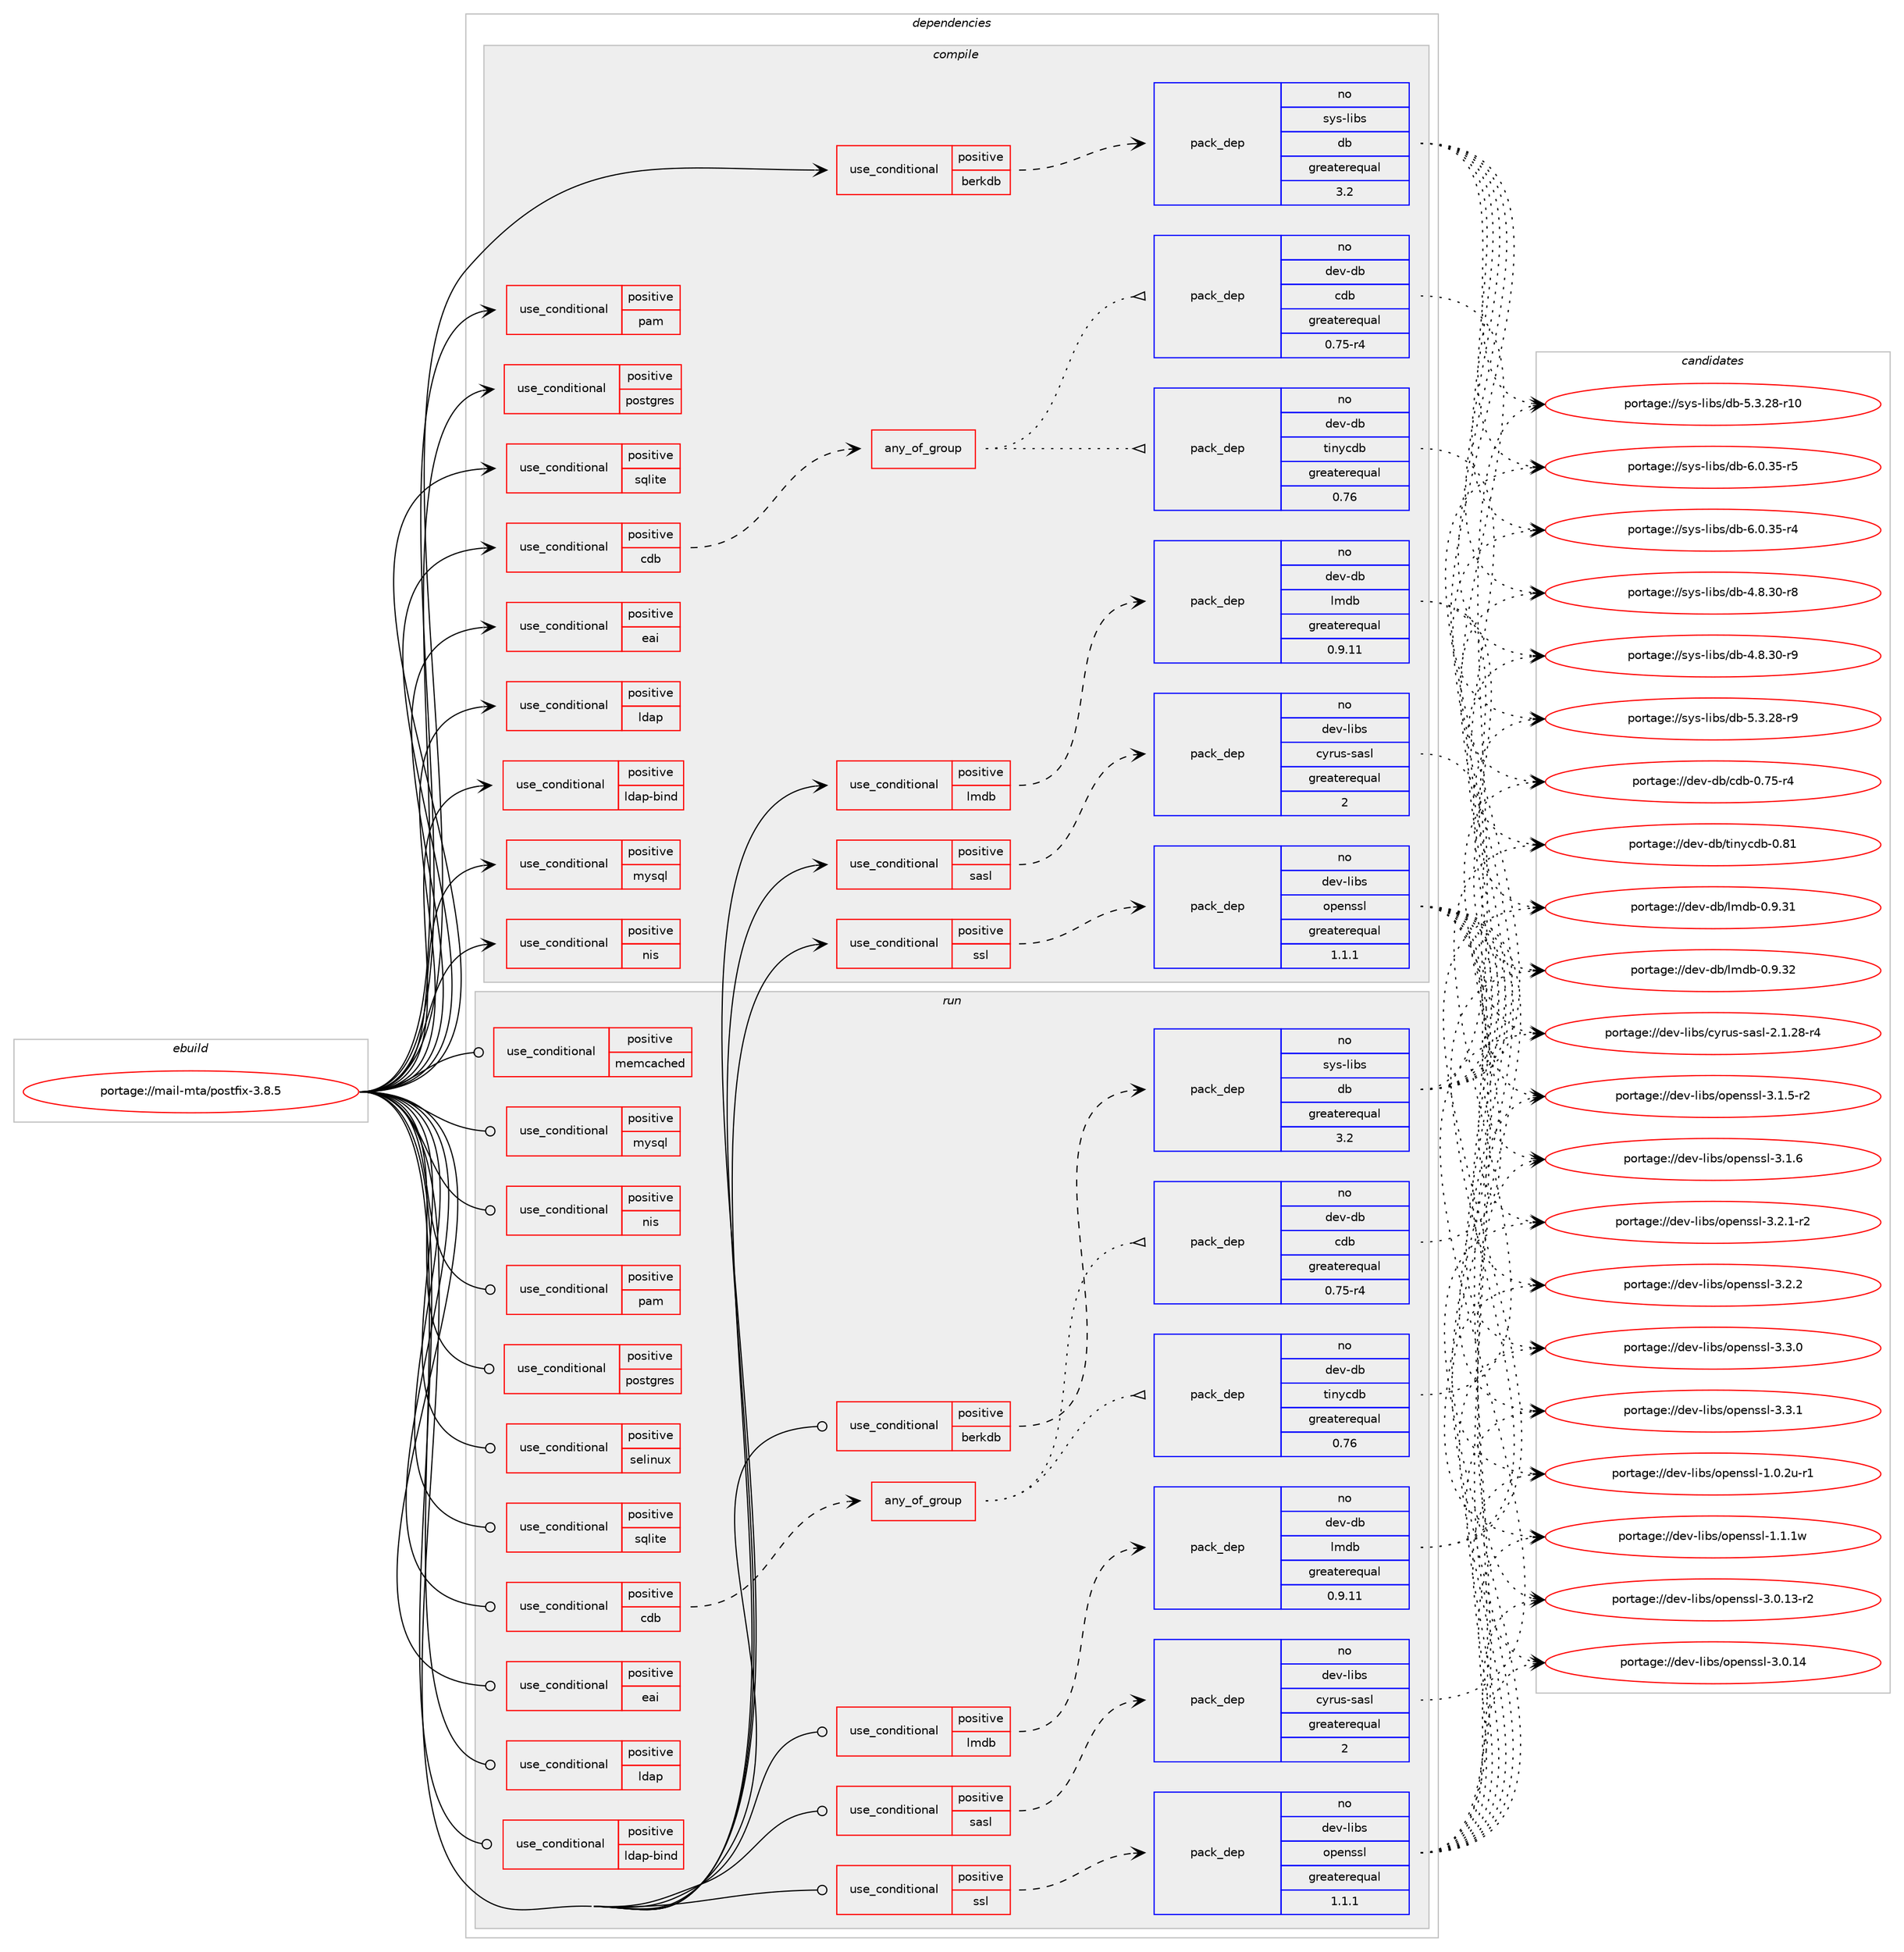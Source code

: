 digraph prolog {

# *************
# Graph options
# *************

newrank=true;
concentrate=true;
compound=true;
graph [rankdir=LR,fontname=Helvetica,fontsize=10,ranksep=1.5];#, ranksep=2.5, nodesep=0.2];
edge  [arrowhead=vee];
node  [fontname=Helvetica,fontsize=10];

# **********
# The ebuild
# **********

subgraph cluster_leftcol {
color=gray;
rank=same;
label=<<i>ebuild</i>>;
id [label="portage://mail-mta/postfix-3.8.5", color=red, width=4, href="../mail-mta/postfix-3.8.5.svg"];
}

# ****************
# The dependencies
# ****************

subgraph cluster_midcol {
color=gray;
label=<<i>dependencies</i>>;
subgraph cluster_compile {
fillcolor="#eeeeee";
style=filled;
label=<<i>compile</i>>;
subgraph cond69107 {
dependency147174 [label=<<TABLE BORDER="0" CELLBORDER="1" CELLSPACING="0" CELLPADDING="4"><TR><TD ROWSPAN="3" CELLPADDING="10">use_conditional</TD></TR><TR><TD>positive</TD></TR><TR><TD>berkdb</TD></TR></TABLE>>, shape=none, color=red];
subgraph pack75809 {
dependency147175 [label=<<TABLE BORDER="0" CELLBORDER="1" CELLSPACING="0" CELLPADDING="4" WIDTH="220"><TR><TD ROWSPAN="6" CELLPADDING="30">pack_dep</TD></TR><TR><TD WIDTH="110">no</TD></TR><TR><TD>sys-libs</TD></TR><TR><TD>db</TD></TR><TR><TD>greaterequal</TD></TR><TR><TD>3.2</TD></TR></TABLE>>, shape=none, color=blue];
}
dependency147174:e -> dependency147175:w [weight=20,style="dashed",arrowhead="vee"];
}
id:e -> dependency147174:w [weight=20,style="solid",arrowhead="vee"];
subgraph cond69108 {
dependency147176 [label=<<TABLE BORDER="0" CELLBORDER="1" CELLSPACING="0" CELLPADDING="4"><TR><TD ROWSPAN="3" CELLPADDING="10">use_conditional</TD></TR><TR><TD>positive</TD></TR><TR><TD>cdb</TD></TR></TABLE>>, shape=none, color=red];
subgraph any2105 {
dependency147177 [label=<<TABLE BORDER="0" CELLBORDER="1" CELLSPACING="0" CELLPADDING="4"><TR><TD CELLPADDING="10">any_of_group</TD></TR></TABLE>>, shape=none, color=red];subgraph pack75810 {
dependency147178 [label=<<TABLE BORDER="0" CELLBORDER="1" CELLSPACING="0" CELLPADDING="4" WIDTH="220"><TR><TD ROWSPAN="6" CELLPADDING="30">pack_dep</TD></TR><TR><TD WIDTH="110">no</TD></TR><TR><TD>dev-db</TD></TR><TR><TD>tinycdb</TD></TR><TR><TD>greaterequal</TD></TR><TR><TD>0.76</TD></TR></TABLE>>, shape=none, color=blue];
}
dependency147177:e -> dependency147178:w [weight=20,style="dotted",arrowhead="oinv"];
subgraph pack75811 {
dependency147179 [label=<<TABLE BORDER="0" CELLBORDER="1" CELLSPACING="0" CELLPADDING="4" WIDTH="220"><TR><TD ROWSPAN="6" CELLPADDING="30">pack_dep</TD></TR><TR><TD WIDTH="110">no</TD></TR><TR><TD>dev-db</TD></TR><TR><TD>cdb</TD></TR><TR><TD>greaterequal</TD></TR><TR><TD>0.75-r4</TD></TR></TABLE>>, shape=none, color=blue];
}
dependency147177:e -> dependency147179:w [weight=20,style="dotted",arrowhead="oinv"];
}
dependency147176:e -> dependency147177:w [weight=20,style="dashed",arrowhead="vee"];
}
id:e -> dependency147176:w [weight=20,style="solid",arrowhead="vee"];
subgraph cond69109 {
dependency147180 [label=<<TABLE BORDER="0" CELLBORDER="1" CELLSPACING="0" CELLPADDING="4"><TR><TD ROWSPAN="3" CELLPADDING="10">use_conditional</TD></TR><TR><TD>positive</TD></TR><TR><TD>eai</TD></TR></TABLE>>, shape=none, color=red];
# *** BEGIN UNKNOWN DEPENDENCY TYPE (TODO) ***
# dependency147180 -> package_dependency(portage://mail-mta/postfix-3.8.5,install,no,dev-libs,icu,none,[,,],any_same_slot,[])
# *** END UNKNOWN DEPENDENCY TYPE (TODO) ***

}
id:e -> dependency147180:w [weight=20,style="solid",arrowhead="vee"];
subgraph cond69110 {
dependency147181 [label=<<TABLE BORDER="0" CELLBORDER="1" CELLSPACING="0" CELLPADDING="4"><TR><TD ROWSPAN="3" CELLPADDING="10">use_conditional</TD></TR><TR><TD>positive</TD></TR><TR><TD>ldap</TD></TR></TABLE>>, shape=none, color=red];
# *** BEGIN UNKNOWN DEPENDENCY TYPE (TODO) ***
# dependency147181 -> package_dependency(portage://mail-mta/postfix-3.8.5,install,no,net-nds,openldap,none,[,,],any_same_slot,[])
# *** END UNKNOWN DEPENDENCY TYPE (TODO) ***

}
id:e -> dependency147181:w [weight=20,style="solid",arrowhead="vee"];
subgraph cond69111 {
dependency147182 [label=<<TABLE BORDER="0" CELLBORDER="1" CELLSPACING="0" CELLPADDING="4"><TR><TD ROWSPAN="3" CELLPADDING="10">use_conditional</TD></TR><TR><TD>positive</TD></TR><TR><TD>ldap-bind</TD></TR></TABLE>>, shape=none, color=red];
# *** BEGIN UNKNOWN DEPENDENCY TYPE (TODO) ***
# dependency147182 -> package_dependency(portage://mail-mta/postfix-3.8.5,install,no,net-nds,openldap,none,[,,],any_same_slot,[use(enable(sasl),none)])
# *** END UNKNOWN DEPENDENCY TYPE (TODO) ***

}
id:e -> dependency147182:w [weight=20,style="solid",arrowhead="vee"];
subgraph cond69112 {
dependency147183 [label=<<TABLE BORDER="0" CELLBORDER="1" CELLSPACING="0" CELLPADDING="4"><TR><TD ROWSPAN="3" CELLPADDING="10">use_conditional</TD></TR><TR><TD>positive</TD></TR><TR><TD>lmdb</TD></TR></TABLE>>, shape=none, color=red];
subgraph pack75812 {
dependency147184 [label=<<TABLE BORDER="0" CELLBORDER="1" CELLSPACING="0" CELLPADDING="4" WIDTH="220"><TR><TD ROWSPAN="6" CELLPADDING="30">pack_dep</TD></TR><TR><TD WIDTH="110">no</TD></TR><TR><TD>dev-db</TD></TR><TR><TD>lmdb</TD></TR><TR><TD>greaterequal</TD></TR><TR><TD>0.9.11</TD></TR></TABLE>>, shape=none, color=blue];
}
dependency147183:e -> dependency147184:w [weight=20,style="dashed",arrowhead="vee"];
}
id:e -> dependency147183:w [weight=20,style="solid",arrowhead="vee"];
subgraph cond69113 {
dependency147185 [label=<<TABLE BORDER="0" CELLBORDER="1" CELLSPACING="0" CELLPADDING="4"><TR><TD ROWSPAN="3" CELLPADDING="10">use_conditional</TD></TR><TR><TD>positive</TD></TR><TR><TD>mysql</TD></TR></TABLE>>, shape=none, color=red];
# *** BEGIN UNKNOWN DEPENDENCY TYPE (TODO) ***
# dependency147185 -> package_dependency(portage://mail-mta/postfix-3.8.5,install,no,dev-db,mysql-connector-c,none,[,,],[slot(0),equal],[])
# *** END UNKNOWN DEPENDENCY TYPE (TODO) ***

}
id:e -> dependency147185:w [weight=20,style="solid",arrowhead="vee"];
subgraph cond69114 {
dependency147186 [label=<<TABLE BORDER="0" CELLBORDER="1" CELLSPACING="0" CELLPADDING="4"><TR><TD ROWSPAN="3" CELLPADDING="10">use_conditional</TD></TR><TR><TD>positive</TD></TR><TR><TD>nis</TD></TR></TABLE>>, shape=none, color=red];
# *** BEGIN UNKNOWN DEPENDENCY TYPE (TODO) ***
# dependency147186 -> package_dependency(portage://mail-mta/postfix-3.8.5,install,no,net-libs,libnsl,none,[,,],any_same_slot,[])
# *** END UNKNOWN DEPENDENCY TYPE (TODO) ***

}
id:e -> dependency147186:w [weight=20,style="solid",arrowhead="vee"];
subgraph cond69115 {
dependency147187 [label=<<TABLE BORDER="0" CELLBORDER="1" CELLSPACING="0" CELLPADDING="4"><TR><TD ROWSPAN="3" CELLPADDING="10">use_conditional</TD></TR><TR><TD>positive</TD></TR><TR><TD>pam</TD></TR></TABLE>>, shape=none, color=red];
# *** BEGIN UNKNOWN DEPENDENCY TYPE (TODO) ***
# dependency147187 -> package_dependency(portage://mail-mta/postfix-3.8.5,install,no,sys-libs,pam,none,[,,],[],[])
# *** END UNKNOWN DEPENDENCY TYPE (TODO) ***

}
id:e -> dependency147187:w [weight=20,style="solid",arrowhead="vee"];
subgraph cond69116 {
dependency147188 [label=<<TABLE BORDER="0" CELLBORDER="1" CELLSPACING="0" CELLPADDING="4"><TR><TD ROWSPAN="3" CELLPADDING="10">use_conditional</TD></TR><TR><TD>positive</TD></TR><TR><TD>postgres</TD></TR></TABLE>>, shape=none, color=red];
# *** BEGIN UNKNOWN DEPENDENCY TYPE (TODO) ***
# dependency147188 -> package_dependency(portage://mail-mta/postfix-3.8.5,install,no,dev-db,postgresql,none,[,,],any_different_slot,[])
# *** END UNKNOWN DEPENDENCY TYPE (TODO) ***

}
id:e -> dependency147188:w [weight=20,style="solid",arrowhead="vee"];
subgraph cond69117 {
dependency147189 [label=<<TABLE BORDER="0" CELLBORDER="1" CELLSPACING="0" CELLPADDING="4"><TR><TD ROWSPAN="3" CELLPADDING="10">use_conditional</TD></TR><TR><TD>positive</TD></TR><TR><TD>sasl</TD></TR></TABLE>>, shape=none, color=red];
subgraph pack75813 {
dependency147190 [label=<<TABLE BORDER="0" CELLBORDER="1" CELLSPACING="0" CELLPADDING="4" WIDTH="220"><TR><TD ROWSPAN="6" CELLPADDING="30">pack_dep</TD></TR><TR><TD WIDTH="110">no</TD></TR><TR><TD>dev-libs</TD></TR><TR><TD>cyrus-sasl</TD></TR><TR><TD>greaterequal</TD></TR><TR><TD>2</TD></TR></TABLE>>, shape=none, color=blue];
}
dependency147189:e -> dependency147190:w [weight=20,style="dashed",arrowhead="vee"];
}
id:e -> dependency147189:w [weight=20,style="solid",arrowhead="vee"];
subgraph cond69118 {
dependency147191 [label=<<TABLE BORDER="0" CELLBORDER="1" CELLSPACING="0" CELLPADDING="4"><TR><TD ROWSPAN="3" CELLPADDING="10">use_conditional</TD></TR><TR><TD>positive</TD></TR><TR><TD>sqlite</TD></TR></TABLE>>, shape=none, color=red];
# *** BEGIN UNKNOWN DEPENDENCY TYPE (TODO) ***
# dependency147191 -> package_dependency(portage://mail-mta/postfix-3.8.5,install,no,dev-db,sqlite,none,[,,],[slot(3)],[])
# *** END UNKNOWN DEPENDENCY TYPE (TODO) ***

}
id:e -> dependency147191:w [weight=20,style="solid",arrowhead="vee"];
subgraph cond69119 {
dependency147192 [label=<<TABLE BORDER="0" CELLBORDER="1" CELLSPACING="0" CELLPADDING="4"><TR><TD ROWSPAN="3" CELLPADDING="10">use_conditional</TD></TR><TR><TD>positive</TD></TR><TR><TD>ssl</TD></TR></TABLE>>, shape=none, color=red];
subgraph pack75814 {
dependency147193 [label=<<TABLE BORDER="0" CELLBORDER="1" CELLSPACING="0" CELLPADDING="4" WIDTH="220"><TR><TD ROWSPAN="6" CELLPADDING="30">pack_dep</TD></TR><TR><TD WIDTH="110">no</TD></TR><TR><TD>dev-libs</TD></TR><TR><TD>openssl</TD></TR><TR><TD>greaterequal</TD></TR><TR><TD>1.1.1</TD></TR></TABLE>>, shape=none, color=blue];
}
dependency147192:e -> dependency147193:w [weight=20,style="dashed",arrowhead="vee"];
}
id:e -> dependency147192:w [weight=20,style="solid",arrowhead="vee"];
# *** BEGIN UNKNOWN DEPENDENCY TYPE (TODO) ***
# id -> package_dependency(portage://mail-mta/postfix-3.8.5,install,no,acct-group,postdrop,none,[,,],[],[])
# *** END UNKNOWN DEPENDENCY TYPE (TODO) ***

# *** BEGIN UNKNOWN DEPENDENCY TYPE (TODO) ***
# id -> package_dependency(portage://mail-mta/postfix-3.8.5,install,no,acct-group,postfix,none,[,,],[],[])
# *** END UNKNOWN DEPENDENCY TYPE (TODO) ***

# *** BEGIN UNKNOWN DEPENDENCY TYPE (TODO) ***
# id -> package_dependency(portage://mail-mta/postfix-3.8.5,install,no,acct-user,postfix,none,[,,],[],[])
# *** END UNKNOWN DEPENDENCY TYPE (TODO) ***

# *** BEGIN UNKNOWN DEPENDENCY TYPE (TODO) ***
# id -> package_dependency(portage://mail-mta/postfix-3.8.5,install,no,dev-lang,perl,none,[,,],[],[])
# *** END UNKNOWN DEPENDENCY TYPE (TODO) ***

# *** BEGIN UNKNOWN DEPENDENCY TYPE (TODO) ***
# id -> package_dependency(portage://mail-mta/postfix-3.8.5,install,no,dev-libs,libpcre2,none,[,,],[slot(0)],[])
# *** END UNKNOWN DEPENDENCY TYPE (TODO) ***

}
subgraph cluster_compileandrun {
fillcolor="#eeeeee";
style=filled;
label=<<i>compile and run</i>>;
}
subgraph cluster_run {
fillcolor="#eeeeee";
style=filled;
label=<<i>run</i>>;
subgraph cond69120 {
dependency147194 [label=<<TABLE BORDER="0" CELLBORDER="1" CELLSPACING="0" CELLPADDING="4"><TR><TD ROWSPAN="3" CELLPADDING="10">use_conditional</TD></TR><TR><TD>positive</TD></TR><TR><TD>berkdb</TD></TR></TABLE>>, shape=none, color=red];
subgraph pack75815 {
dependency147195 [label=<<TABLE BORDER="0" CELLBORDER="1" CELLSPACING="0" CELLPADDING="4" WIDTH="220"><TR><TD ROWSPAN="6" CELLPADDING="30">pack_dep</TD></TR><TR><TD WIDTH="110">no</TD></TR><TR><TD>sys-libs</TD></TR><TR><TD>db</TD></TR><TR><TD>greaterequal</TD></TR><TR><TD>3.2</TD></TR></TABLE>>, shape=none, color=blue];
}
dependency147194:e -> dependency147195:w [weight=20,style="dashed",arrowhead="vee"];
}
id:e -> dependency147194:w [weight=20,style="solid",arrowhead="odot"];
subgraph cond69121 {
dependency147196 [label=<<TABLE BORDER="0" CELLBORDER="1" CELLSPACING="0" CELLPADDING="4"><TR><TD ROWSPAN="3" CELLPADDING="10">use_conditional</TD></TR><TR><TD>positive</TD></TR><TR><TD>cdb</TD></TR></TABLE>>, shape=none, color=red];
subgraph any2106 {
dependency147197 [label=<<TABLE BORDER="0" CELLBORDER="1" CELLSPACING="0" CELLPADDING="4"><TR><TD CELLPADDING="10">any_of_group</TD></TR></TABLE>>, shape=none, color=red];subgraph pack75816 {
dependency147198 [label=<<TABLE BORDER="0" CELLBORDER="1" CELLSPACING="0" CELLPADDING="4" WIDTH="220"><TR><TD ROWSPAN="6" CELLPADDING="30">pack_dep</TD></TR><TR><TD WIDTH="110">no</TD></TR><TR><TD>dev-db</TD></TR><TR><TD>tinycdb</TD></TR><TR><TD>greaterequal</TD></TR><TR><TD>0.76</TD></TR></TABLE>>, shape=none, color=blue];
}
dependency147197:e -> dependency147198:w [weight=20,style="dotted",arrowhead="oinv"];
subgraph pack75817 {
dependency147199 [label=<<TABLE BORDER="0" CELLBORDER="1" CELLSPACING="0" CELLPADDING="4" WIDTH="220"><TR><TD ROWSPAN="6" CELLPADDING="30">pack_dep</TD></TR><TR><TD WIDTH="110">no</TD></TR><TR><TD>dev-db</TD></TR><TR><TD>cdb</TD></TR><TR><TD>greaterequal</TD></TR><TR><TD>0.75-r4</TD></TR></TABLE>>, shape=none, color=blue];
}
dependency147197:e -> dependency147199:w [weight=20,style="dotted",arrowhead="oinv"];
}
dependency147196:e -> dependency147197:w [weight=20,style="dashed",arrowhead="vee"];
}
id:e -> dependency147196:w [weight=20,style="solid",arrowhead="odot"];
subgraph cond69122 {
dependency147200 [label=<<TABLE BORDER="0" CELLBORDER="1" CELLSPACING="0" CELLPADDING="4"><TR><TD ROWSPAN="3" CELLPADDING="10">use_conditional</TD></TR><TR><TD>positive</TD></TR><TR><TD>eai</TD></TR></TABLE>>, shape=none, color=red];
# *** BEGIN UNKNOWN DEPENDENCY TYPE (TODO) ***
# dependency147200 -> package_dependency(portage://mail-mta/postfix-3.8.5,run,no,dev-libs,icu,none,[,,],any_same_slot,[])
# *** END UNKNOWN DEPENDENCY TYPE (TODO) ***

}
id:e -> dependency147200:w [weight=20,style="solid",arrowhead="odot"];
subgraph cond69123 {
dependency147201 [label=<<TABLE BORDER="0" CELLBORDER="1" CELLSPACING="0" CELLPADDING="4"><TR><TD ROWSPAN="3" CELLPADDING="10">use_conditional</TD></TR><TR><TD>positive</TD></TR><TR><TD>ldap</TD></TR></TABLE>>, shape=none, color=red];
# *** BEGIN UNKNOWN DEPENDENCY TYPE (TODO) ***
# dependency147201 -> package_dependency(portage://mail-mta/postfix-3.8.5,run,no,net-nds,openldap,none,[,,],any_same_slot,[])
# *** END UNKNOWN DEPENDENCY TYPE (TODO) ***

}
id:e -> dependency147201:w [weight=20,style="solid",arrowhead="odot"];
subgraph cond69124 {
dependency147202 [label=<<TABLE BORDER="0" CELLBORDER="1" CELLSPACING="0" CELLPADDING="4"><TR><TD ROWSPAN="3" CELLPADDING="10">use_conditional</TD></TR><TR><TD>positive</TD></TR><TR><TD>ldap-bind</TD></TR></TABLE>>, shape=none, color=red];
# *** BEGIN UNKNOWN DEPENDENCY TYPE (TODO) ***
# dependency147202 -> package_dependency(portage://mail-mta/postfix-3.8.5,run,no,net-nds,openldap,none,[,,],any_same_slot,[use(enable(sasl),none)])
# *** END UNKNOWN DEPENDENCY TYPE (TODO) ***

}
id:e -> dependency147202:w [weight=20,style="solid",arrowhead="odot"];
subgraph cond69125 {
dependency147203 [label=<<TABLE BORDER="0" CELLBORDER="1" CELLSPACING="0" CELLPADDING="4"><TR><TD ROWSPAN="3" CELLPADDING="10">use_conditional</TD></TR><TR><TD>positive</TD></TR><TR><TD>lmdb</TD></TR></TABLE>>, shape=none, color=red];
subgraph pack75818 {
dependency147204 [label=<<TABLE BORDER="0" CELLBORDER="1" CELLSPACING="0" CELLPADDING="4" WIDTH="220"><TR><TD ROWSPAN="6" CELLPADDING="30">pack_dep</TD></TR><TR><TD WIDTH="110">no</TD></TR><TR><TD>dev-db</TD></TR><TR><TD>lmdb</TD></TR><TR><TD>greaterequal</TD></TR><TR><TD>0.9.11</TD></TR></TABLE>>, shape=none, color=blue];
}
dependency147203:e -> dependency147204:w [weight=20,style="dashed",arrowhead="vee"];
}
id:e -> dependency147203:w [weight=20,style="solid",arrowhead="odot"];
subgraph cond69126 {
dependency147205 [label=<<TABLE BORDER="0" CELLBORDER="1" CELLSPACING="0" CELLPADDING="4"><TR><TD ROWSPAN="3" CELLPADDING="10">use_conditional</TD></TR><TR><TD>positive</TD></TR><TR><TD>memcached</TD></TR></TABLE>>, shape=none, color=red];
# *** BEGIN UNKNOWN DEPENDENCY TYPE (TODO) ***
# dependency147205 -> package_dependency(portage://mail-mta/postfix-3.8.5,run,no,net-misc,memcached,none,[,,],[],[])
# *** END UNKNOWN DEPENDENCY TYPE (TODO) ***

}
id:e -> dependency147205:w [weight=20,style="solid",arrowhead="odot"];
subgraph cond69127 {
dependency147206 [label=<<TABLE BORDER="0" CELLBORDER="1" CELLSPACING="0" CELLPADDING="4"><TR><TD ROWSPAN="3" CELLPADDING="10">use_conditional</TD></TR><TR><TD>positive</TD></TR><TR><TD>mysql</TD></TR></TABLE>>, shape=none, color=red];
# *** BEGIN UNKNOWN DEPENDENCY TYPE (TODO) ***
# dependency147206 -> package_dependency(portage://mail-mta/postfix-3.8.5,run,no,dev-db,mysql-connector-c,none,[,,],[slot(0),equal],[])
# *** END UNKNOWN DEPENDENCY TYPE (TODO) ***

}
id:e -> dependency147206:w [weight=20,style="solid",arrowhead="odot"];
subgraph cond69128 {
dependency147207 [label=<<TABLE BORDER="0" CELLBORDER="1" CELLSPACING="0" CELLPADDING="4"><TR><TD ROWSPAN="3" CELLPADDING="10">use_conditional</TD></TR><TR><TD>positive</TD></TR><TR><TD>nis</TD></TR></TABLE>>, shape=none, color=red];
# *** BEGIN UNKNOWN DEPENDENCY TYPE (TODO) ***
# dependency147207 -> package_dependency(portage://mail-mta/postfix-3.8.5,run,no,net-libs,libnsl,none,[,,],any_same_slot,[])
# *** END UNKNOWN DEPENDENCY TYPE (TODO) ***

}
id:e -> dependency147207:w [weight=20,style="solid",arrowhead="odot"];
subgraph cond69129 {
dependency147208 [label=<<TABLE BORDER="0" CELLBORDER="1" CELLSPACING="0" CELLPADDING="4"><TR><TD ROWSPAN="3" CELLPADDING="10">use_conditional</TD></TR><TR><TD>positive</TD></TR><TR><TD>pam</TD></TR></TABLE>>, shape=none, color=red];
# *** BEGIN UNKNOWN DEPENDENCY TYPE (TODO) ***
# dependency147208 -> package_dependency(portage://mail-mta/postfix-3.8.5,run,no,sys-libs,pam,none,[,,],[],[])
# *** END UNKNOWN DEPENDENCY TYPE (TODO) ***

}
id:e -> dependency147208:w [weight=20,style="solid",arrowhead="odot"];
subgraph cond69130 {
dependency147209 [label=<<TABLE BORDER="0" CELLBORDER="1" CELLSPACING="0" CELLPADDING="4"><TR><TD ROWSPAN="3" CELLPADDING="10">use_conditional</TD></TR><TR><TD>positive</TD></TR><TR><TD>postgres</TD></TR></TABLE>>, shape=none, color=red];
# *** BEGIN UNKNOWN DEPENDENCY TYPE (TODO) ***
# dependency147209 -> package_dependency(portage://mail-mta/postfix-3.8.5,run,no,dev-db,postgresql,none,[,,],any_different_slot,[])
# *** END UNKNOWN DEPENDENCY TYPE (TODO) ***

}
id:e -> dependency147209:w [weight=20,style="solid",arrowhead="odot"];
subgraph cond69131 {
dependency147210 [label=<<TABLE BORDER="0" CELLBORDER="1" CELLSPACING="0" CELLPADDING="4"><TR><TD ROWSPAN="3" CELLPADDING="10">use_conditional</TD></TR><TR><TD>positive</TD></TR><TR><TD>sasl</TD></TR></TABLE>>, shape=none, color=red];
subgraph pack75819 {
dependency147211 [label=<<TABLE BORDER="0" CELLBORDER="1" CELLSPACING="0" CELLPADDING="4" WIDTH="220"><TR><TD ROWSPAN="6" CELLPADDING="30">pack_dep</TD></TR><TR><TD WIDTH="110">no</TD></TR><TR><TD>dev-libs</TD></TR><TR><TD>cyrus-sasl</TD></TR><TR><TD>greaterequal</TD></TR><TR><TD>2</TD></TR></TABLE>>, shape=none, color=blue];
}
dependency147210:e -> dependency147211:w [weight=20,style="dashed",arrowhead="vee"];
}
id:e -> dependency147210:w [weight=20,style="solid",arrowhead="odot"];
subgraph cond69132 {
dependency147212 [label=<<TABLE BORDER="0" CELLBORDER="1" CELLSPACING="0" CELLPADDING="4"><TR><TD ROWSPAN="3" CELLPADDING="10">use_conditional</TD></TR><TR><TD>positive</TD></TR><TR><TD>selinux</TD></TR></TABLE>>, shape=none, color=red];
# *** BEGIN UNKNOWN DEPENDENCY TYPE (TODO) ***
# dependency147212 -> package_dependency(portage://mail-mta/postfix-3.8.5,run,no,sec-policy,selinux-postfix,none,[,,],[],[])
# *** END UNKNOWN DEPENDENCY TYPE (TODO) ***

}
id:e -> dependency147212:w [weight=20,style="solid",arrowhead="odot"];
subgraph cond69133 {
dependency147213 [label=<<TABLE BORDER="0" CELLBORDER="1" CELLSPACING="0" CELLPADDING="4"><TR><TD ROWSPAN="3" CELLPADDING="10">use_conditional</TD></TR><TR><TD>positive</TD></TR><TR><TD>sqlite</TD></TR></TABLE>>, shape=none, color=red];
# *** BEGIN UNKNOWN DEPENDENCY TYPE (TODO) ***
# dependency147213 -> package_dependency(portage://mail-mta/postfix-3.8.5,run,no,dev-db,sqlite,none,[,,],[slot(3)],[])
# *** END UNKNOWN DEPENDENCY TYPE (TODO) ***

}
id:e -> dependency147213:w [weight=20,style="solid",arrowhead="odot"];
subgraph cond69134 {
dependency147214 [label=<<TABLE BORDER="0" CELLBORDER="1" CELLSPACING="0" CELLPADDING="4"><TR><TD ROWSPAN="3" CELLPADDING="10">use_conditional</TD></TR><TR><TD>positive</TD></TR><TR><TD>ssl</TD></TR></TABLE>>, shape=none, color=red];
subgraph pack75820 {
dependency147215 [label=<<TABLE BORDER="0" CELLBORDER="1" CELLSPACING="0" CELLPADDING="4" WIDTH="220"><TR><TD ROWSPAN="6" CELLPADDING="30">pack_dep</TD></TR><TR><TD WIDTH="110">no</TD></TR><TR><TD>dev-libs</TD></TR><TR><TD>openssl</TD></TR><TR><TD>greaterequal</TD></TR><TR><TD>1.1.1</TD></TR></TABLE>>, shape=none, color=blue];
}
dependency147214:e -> dependency147215:w [weight=20,style="dashed",arrowhead="vee"];
}
id:e -> dependency147214:w [weight=20,style="solid",arrowhead="odot"];
# *** BEGIN UNKNOWN DEPENDENCY TYPE (TODO) ***
# id -> package_dependency(portage://mail-mta/postfix-3.8.5,run,no,acct-group,postdrop,none,[,,],[],[])
# *** END UNKNOWN DEPENDENCY TYPE (TODO) ***

# *** BEGIN UNKNOWN DEPENDENCY TYPE (TODO) ***
# id -> package_dependency(portage://mail-mta/postfix-3.8.5,run,no,acct-group,postfix,none,[,,],[],[])
# *** END UNKNOWN DEPENDENCY TYPE (TODO) ***

# *** BEGIN UNKNOWN DEPENDENCY TYPE (TODO) ***
# id -> package_dependency(portage://mail-mta/postfix-3.8.5,run,no,acct-user,postfix,none,[,,],[],[])
# *** END UNKNOWN DEPENDENCY TYPE (TODO) ***

# *** BEGIN UNKNOWN DEPENDENCY TYPE (TODO) ***
# id -> package_dependency(portage://mail-mta/postfix-3.8.5,run,no,dev-lang,perl,none,[,,],[],[])
# *** END UNKNOWN DEPENDENCY TYPE (TODO) ***

# *** BEGIN UNKNOWN DEPENDENCY TYPE (TODO) ***
# id -> package_dependency(portage://mail-mta/postfix-3.8.5,run,no,dev-libs,libpcre2,none,[,,],[slot(0)],[])
# *** END UNKNOWN DEPENDENCY TYPE (TODO) ***

# *** BEGIN UNKNOWN DEPENDENCY TYPE (TODO) ***
# id -> package_dependency(portage://mail-mta/postfix-3.8.5,run,no,net-mail,mailbase,none,[,,],[],[])
# *** END UNKNOWN DEPENDENCY TYPE (TODO) ***

# *** BEGIN UNKNOWN DEPENDENCY TYPE (TODO) ***
# id -> package_dependency(portage://mail-mta/postfix-3.8.5,run,weak,mail-mta,courier,none,[,,],[],[])
# *** END UNKNOWN DEPENDENCY TYPE (TODO) ***

# *** BEGIN UNKNOWN DEPENDENCY TYPE (TODO) ***
# id -> package_dependency(portage://mail-mta/postfix-3.8.5,run,weak,mail-mta,esmtp,none,[,,],[],[])
# *** END UNKNOWN DEPENDENCY TYPE (TODO) ***

# *** BEGIN UNKNOWN DEPENDENCY TYPE (TODO) ***
# id -> package_dependency(portage://mail-mta/postfix-3.8.5,run,weak,mail-mta,exim,none,[,,],[],[])
# *** END UNKNOWN DEPENDENCY TYPE (TODO) ***

# *** BEGIN UNKNOWN DEPENDENCY TYPE (TODO) ***
# id -> package_dependency(portage://mail-mta/postfix-3.8.5,run,weak,mail-mta,msmtp,none,[,,],[],[use(enable(mta),none)])
# *** END UNKNOWN DEPENDENCY TYPE (TODO) ***

# *** BEGIN UNKNOWN DEPENDENCY TYPE (TODO) ***
# id -> package_dependency(portage://mail-mta/postfix-3.8.5,run,weak,mail-mta,netqmail,none,[,,],[],[])
# *** END UNKNOWN DEPENDENCY TYPE (TODO) ***

# *** BEGIN UNKNOWN DEPENDENCY TYPE (TODO) ***
# id -> package_dependency(portage://mail-mta/postfix-3.8.5,run,weak,mail-mta,nullmailer,none,[,,],[],[])
# *** END UNKNOWN DEPENDENCY TYPE (TODO) ***

# *** BEGIN UNKNOWN DEPENDENCY TYPE (TODO) ***
# id -> package_dependency(portage://mail-mta/postfix-3.8.5,run,weak,mail-mta,opensmtpd,none,[,,],[],[])
# *** END UNKNOWN DEPENDENCY TYPE (TODO) ***

# *** BEGIN UNKNOWN DEPENDENCY TYPE (TODO) ***
# id -> package_dependency(portage://mail-mta/postfix-3.8.5,run,weak,mail-mta,sendmail,none,[,,],[],[])
# *** END UNKNOWN DEPENDENCY TYPE (TODO) ***

# *** BEGIN UNKNOWN DEPENDENCY TYPE (TODO) ***
# id -> package_dependency(portage://mail-mta/postfix-3.8.5,run,weak,mail-mta,ssmtp,none,[,,],[],[use(enable(mta),none)])
# *** END UNKNOWN DEPENDENCY TYPE (TODO) ***

}
}

# **************
# The candidates
# **************

subgraph cluster_choices {
rank=same;
color=gray;
label=<<i>candidates</i>>;

subgraph choice75809 {
color=black;
nodesep=1;
choice11512111545108105981154710098455246564651484511456 [label="portage://sys-libs/db-4.8.30-r8", color=red, width=4,href="../sys-libs/db-4.8.30-r8.svg"];
choice11512111545108105981154710098455246564651484511457 [label="portage://sys-libs/db-4.8.30-r9", color=red, width=4,href="../sys-libs/db-4.8.30-r9.svg"];
choice1151211154510810598115471009845534651465056451144948 [label="portage://sys-libs/db-5.3.28-r10", color=red, width=4,href="../sys-libs/db-5.3.28-r10.svg"];
choice11512111545108105981154710098455346514650564511457 [label="portage://sys-libs/db-5.3.28-r9", color=red, width=4,href="../sys-libs/db-5.3.28-r9.svg"];
choice11512111545108105981154710098455446484651534511452 [label="portage://sys-libs/db-6.0.35-r4", color=red, width=4,href="../sys-libs/db-6.0.35-r4.svg"];
choice11512111545108105981154710098455446484651534511453 [label="portage://sys-libs/db-6.0.35-r5", color=red, width=4,href="../sys-libs/db-6.0.35-r5.svg"];
dependency147175:e -> choice11512111545108105981154710098455246564651484511456:w [style=dotted,weight="100"];
dependency147175:e -> choice11512111545108105981154710098455246564651484511457:w [style=dotted,weight="100"];
dependency147175:e -> choice1151211154510810598115471009845534651465056451144948:w [style=dotted,weight="100"];
dependency147175:e -> choice11512111545108105981154710098455346514650564511457:w [style=dotted,weight="100"];
dependency147175:e -> choice11512111545108105981154710098455446484651534511452:w [style=dotted,weight="100"];
dependency147175:e -> choice11512111545108105981154710098455446484651534511453:w [style=dotted,weight="100"];
}
subgraph choice75810 {
color=black;
nodesep=1;
choice10010111845100984711610511012199100984548465649 [label="portage://dev-db/tinycdb-0.81", color=red, width=4,href="../dev-db/tinycdb-0.81.svg"];
dependency147178:e -> choice10010111845100984711610511012199100984548465649:w [style=dotted,weight="100"];
}
subgraph choice75811 {
color=black;
nodesep=1;
choice100101118451009847991009845484655534511452 [label="portage://dev-db/cdb-0.75-r4", color=red, width=4,href="../dev-db/cdb-0.75-r4.svg"];
dependency147179:e -> choice100101118451009847991009845484655534511452:w [style=dotted,weight="100"];
}
subgraph choice75812 {
color=black;
nodesep=1;
choice1001011184510098471081091009845484657465149 [label="portage://dev-db/lmdb-0.9.31", color=red, width=4,href="../dev-db/lmdb-0.9.31.svg"];
choice1001011184510098471081091009845484657465150 [label="portage://dev-db/lmdb-0.9.32", color=red, width=4,href="../dev-db/lmdb-0.9.32.svg"];
dependency147184:e -> choice1001011184510098471081091009845484657465149:w [style=dotted,weight="100"];
dependency147184:e -> choice1001011184510098471081091009845484657465150:w [style=dotted,weight="100"];
}
subgraph choice75813 {
color=black;
nodesep=1;
choice100101118451081059811547991211141171154511597115108455046494650564511452 [label="portage://dev-libs/cyrus-sasl-2.1.28-r4", color=red, width=4,href="../dev-libs/cyrus-sasl-2.1.28-r4.svg"];
dependency147190:e -> choice100101118451081059811547991211141171154511597115108455046494650564511452:w [style=dotted,weight="100"];
}
subgraph choice75814 {
color=black;
nodesep=1;
choice1001011184510810598115471111121011101151151084549464846501174511449 [label="portage://dev-libs/openssl-1.0.2u-r1", color=red, width=4,href="../dev-libs/openssl-1.0.2u-r1.svg"];
choice100101118451081059811547111112101110115115108454946494649119 [label="portage://dev-libs/openssl-1.1.1w", color=red, width=4,href="../dev-libs/openssl-1.1.1w.svg"];
choice100101118451081059811547111112101110115115108455146484649514511450 [label="portage://dev-libs/openssl-3.0.13-r2", color=red, width=4,href="../dev-libs/openssl-3.0.13-r2.svg"];
choice10010111845108105981154711111210111011511510845514648464952 [label="portage://dev-libs/openssl-3.0.14", color=red, width=4,href="../dev-libs/openssl-3.0.14.svg"];
choice1001011184510810598115471111121011101151151084551464946534511450 [label="portage://dev-libs/openssl-3.1.5-r2", color=red, width=4,href="../dev-libs/openssl-3.1.5-r2.svg"];
choice100101118451081059811547111112101110115115108455146494654 [label="portage://dev-libs/openssl-3.1.6", color=red, width=4,href="../dev-libs/openssl-3.1.6.svg"];
choice1001011184510810598115471111121011101151151084551465046494511450 [label="portage://dev-libs/openssl-3.2.1-r2", color=red, width=4,href="../dev-libs/openssl-3.2.1-r2.svg"];
choice100101118451081059811547111112101110115115108455146504650 [label="portage://dev-libs/openssl-3.2.2", color=red, width=4,href="../dev-libs/openssl-3.2.2.svg"];
choice100101118451081059811547111112101110115115108455146514648 [label="portage://dev-libs/openssl-3.3.0", color=red, width=4,href="../dev-libs/openssl-3.3.0.svg"];
choice100101118451081059811547111112101110115115108455146514649 [label="portage://dev-libs/openssl-3.3.1", color=red, width=4,href="../dev-libs/openssl-3.3.1.svg"];
dependency147193:e -> choice1001011184510810598115471111121011101151151084549464846501174511449:w [style=dotted,weight="100"];
dependency147193:e -> choice100101118451081059811547111112101110115115108454946494649119:w [style=dotted,weight="100"];
dependency147193:e -> choice100101118451081059811547111112101110115115108455146484649514511450:w [style=dotted,weight="100"];
dependency147193:e -> choice10010111845108105981154711111210111011511510845514648464952:w [style=dotted,weight="100"];
dependency147193:e -> choice1001011184510810598115471111121011101151151084551464946534511450:w [style=dotted,weight="100"];
dependency147193:e -> choice100101118451081059811547111112101110115115108455146494654:w [style=dotted,weight="100"];
dependency147193:e -> choice1001011184510810598115471111121011101151151084551465046494511450:w [style=dotted,weight="100"];
dependency147193:e -> choice100101118451081059811547111112101110115115108455146504650:w [style=dotted,weight="100"];
dependency147193:e -> choice100101118451081059811547111112101110115115108455146514648:w [style=dotted,weight="100"];
dependency147193:e -> choice100101118451081059811547111112101110115115108455146514649:w [style=dotted,weight="100"];
}
subgraph choice75815 {
color=black;
nodesep=1;
choice11512111545108105981154710098455246564651484511456 [label="portage://sys-libs/db-4.8.30-r8", color=red, width=4,href="../sys-libs/db-4.8.30-r8.svg"];
choice11512111545108105981154710098455246564651484511457 [label="portage://sys-libs/db-4.8.30-r9", color=red, width=4,href="../sys-libs/db-4.8.30-r9.svg"];
choice1151211154510810598115471009845534651465056451144948 [label="portage://sys-libs/db-5.3.28-r10", color=red, width=4,href="../sys-libs/db-5.3.28-r10.svg"];
choice11512111545108105981154710098455346514650564511457 [label="portage://sys-libs/db-5.3.28-r9", color=red, width=4,href="../sys-libs/db-5.3.28-r9.svg"];
choice11512111545108105981154710098455446484651534511452 [label="portage://sys-libs/db-6.0.35-r4", color=red, width=4,href="../sys-libs/db-6.0.35-r4.svg"];
choice11512111545108105981154710098455446484651534511453 [label="portage://sys-libs/db-6.0.35-r5", color=red, width=4,href="../sys-libs/db-6.0.35-r5.svg"];
dependency147195:e -> choice11512111545108105981154710098455246564651484511456:w [style=dotted,weight="100"];
dependency147195:e -> choice11512111545108105981154710098455246564651484511457:w [style=dotted,weight="100"];
dependency147195:e -> choice1151211154510810598115471009845534651465056451144948:w [style=dotted,weight="100"];
dependency147195:e -> choice11512111545108105981154710098455346514650564511457:w [style=dotted,weight="100"];
dependency147195:e -> choice11512111545108105981154710098455446484651534511452:w [style=dotted,weight="100"];
dependency147195:e -> choice11512111545108105981154710098455446484651534511453:w [style=dotted,weight="100"];
}
subgraph choice75816 {
color=black;
nodesep=1;
choice10010111845100984711610511012199100984548465649 [label="portage://dev-db/tinycdb-0.81", color=red, width=4,href="../dev-db/tinycdb-0.81.svg"];
dependency147198:e -> choice10010111845100984711610511012199100984548465649:w [style=dotted,weight="100"];
}
subgraph choice75817 {
color=black;
nodesep=1;
choice100101118451009847991009845484655534511452 [label="portage://dev-db/cdb-0.75-r4", color=red, width=4,href="../dev-db/cdb-0.75-r4.svg"];
dependency147199:e -> choice100101118451009847991009845484655534511452:w [style=dotted,weight="100"];
}
subgraph choice75818 {
color=black;
nodesep=1;
choice1001011184510098471081091009845484657465149 [label="portage://dev-db/lmdb-0.9.31", color=red, width=4,href="../dev-db/lmdb-0.9.31.svg"];
choice1001011184510098471081091009845484657465150 [label="portage://dev-db/lmdb-0.9.32", color=red, width=4,href="../dev-db/lmdb-0.9.32.svg"];
dependency147204:e -> choice1001011184510098471081091009845484657465149:w [style=dotted,weight="100"];
dependency147204:e -> choice1001011184510098471081091009845484657465150:w [style=dotted,weight="100"];
}
subgraph choice75819 {
color=black;
nodesep=1;
choice100101118451081059811547991211141171154511597115108455046494650564511452 [label="portage://dev-libs/cyrus-sasl-2.1.28-r4", color=red, width=4,href="../dev-libs/cyrus-sasl-2.1.28-r4.svg"];
dependency147211:e -> choice100101118451081059811547991211141171154511597115108455046494650564511452:w [style=dotted,weight="100"];
}
subgraph choice75820 {
color=black;
nodesep=1;
choice1001011184510810598115471111121011101151151084549464846501174511449 [label="portage://dev-libs/openssl-1.0.2u-r1", color=red, width=4,href="../dev-libs/openssl-1.0.2u-r1.svg"];
choice100101118451081059811547111112101110115115108454946494649119 [label="portage://dev-libs/openssl-1.1.1w", color=red, width=4,href="../dev-libs/openssl-1.1.1w.svg"];
choice100101118451081059811547111112101110115115108455146484649514511450 [label="portage://dev-libs/openssl-3.0.13-r2", color=red, width=4,href="../dev-libs/openssl-3.0.13-r2.svg"];
choice10010111845108105981154711111210111011511510845514648464952 [label="portage://dev-libs/openssl-3.0.14", color=red, width=4,href="../dev-libs/openssl-3.0.14.svg"];
choice1001011184510810598115471111121011101151151084551464946534511450 [label="portage://dev-libs/openssl-3.1.5-r2", color=red, width=4,href="../dev-libs/openssl-3.1.5-r2.svg"];
choice100101118451081059811547111112101110115115108455146494654 [label="portage://dev-libs/openssl-3.1.6", color=red, width=4,href="../dev-libs/openssl-3.1.6.svg"];
choice1001011184510810598115471111121011101151151084551465046494511450 [label="portage://dev-libs/openssl-3.2.1-r2", color=red, width=4,href="../dev-libs/openssl-3.2.1-r2.svg"];
choice100101118451081059811547111112101110115115108455146504650 [label="portage://dev-libs/openssl-3.2.2", color=red, width=4,href="../dev-libs/openssl-3.2.2.svg"];
choice100101118451081059811547111112101110115115108455146514648 [label="portage://dev-libs/openssl-3.3.0", color=red, width=4,href="../dev-libs/openssl-3.3.0.svg"];
choice100101118451081059811547111112101110115115108455146514649 [label="portage://dev-libs/openssl-3.3.1", color=red, width=4,href="../dev-libs/openssl-3.3.1.svg"];
dependency147215:e -> choice1001011184510810598115471111121011101151151084549464846501174511449:w [style=dotted,weight="100"];
dependency147215:e -> choice100101118451081059811547111112101110115115108454946494649119:w [style=dotted,weight="100"];
dependency147215:e -> choice100101118451081059811547111112101110115115108455146484649514511450:w [style=dotted,weight="100"];
dependency147215:e -> choice10010111845108105981154711111210111011511510845514648464952:w [style=dotted,weight="100"];
dependency147215:e -> choice1001011184510810598115471111121011101151151084551464946534511450:w [style=dotted,weight="100"];
dependency147215:e -> choice100101118451081059811547111112101110115115108455146494654:w [style=dotted,weight="100"];
dependency147215:e -> choice1001011184510810598115471111121011101151151084551465046494511450:w [style=dotted,weight="100"];
dependency147215:e -> choice100101118451081059811547111112101110115115108455146504650:w [style=dotted,weight="100"];
dependency147215:e -> choice100101118451081059811547111112101110115115108455146514648:w [style=dotted,weight="100"];
dependency147215:e -> choice100101118451081059811547111112101110115115108455146514649:w [style=dotted,weight="100"];
}
}

}
